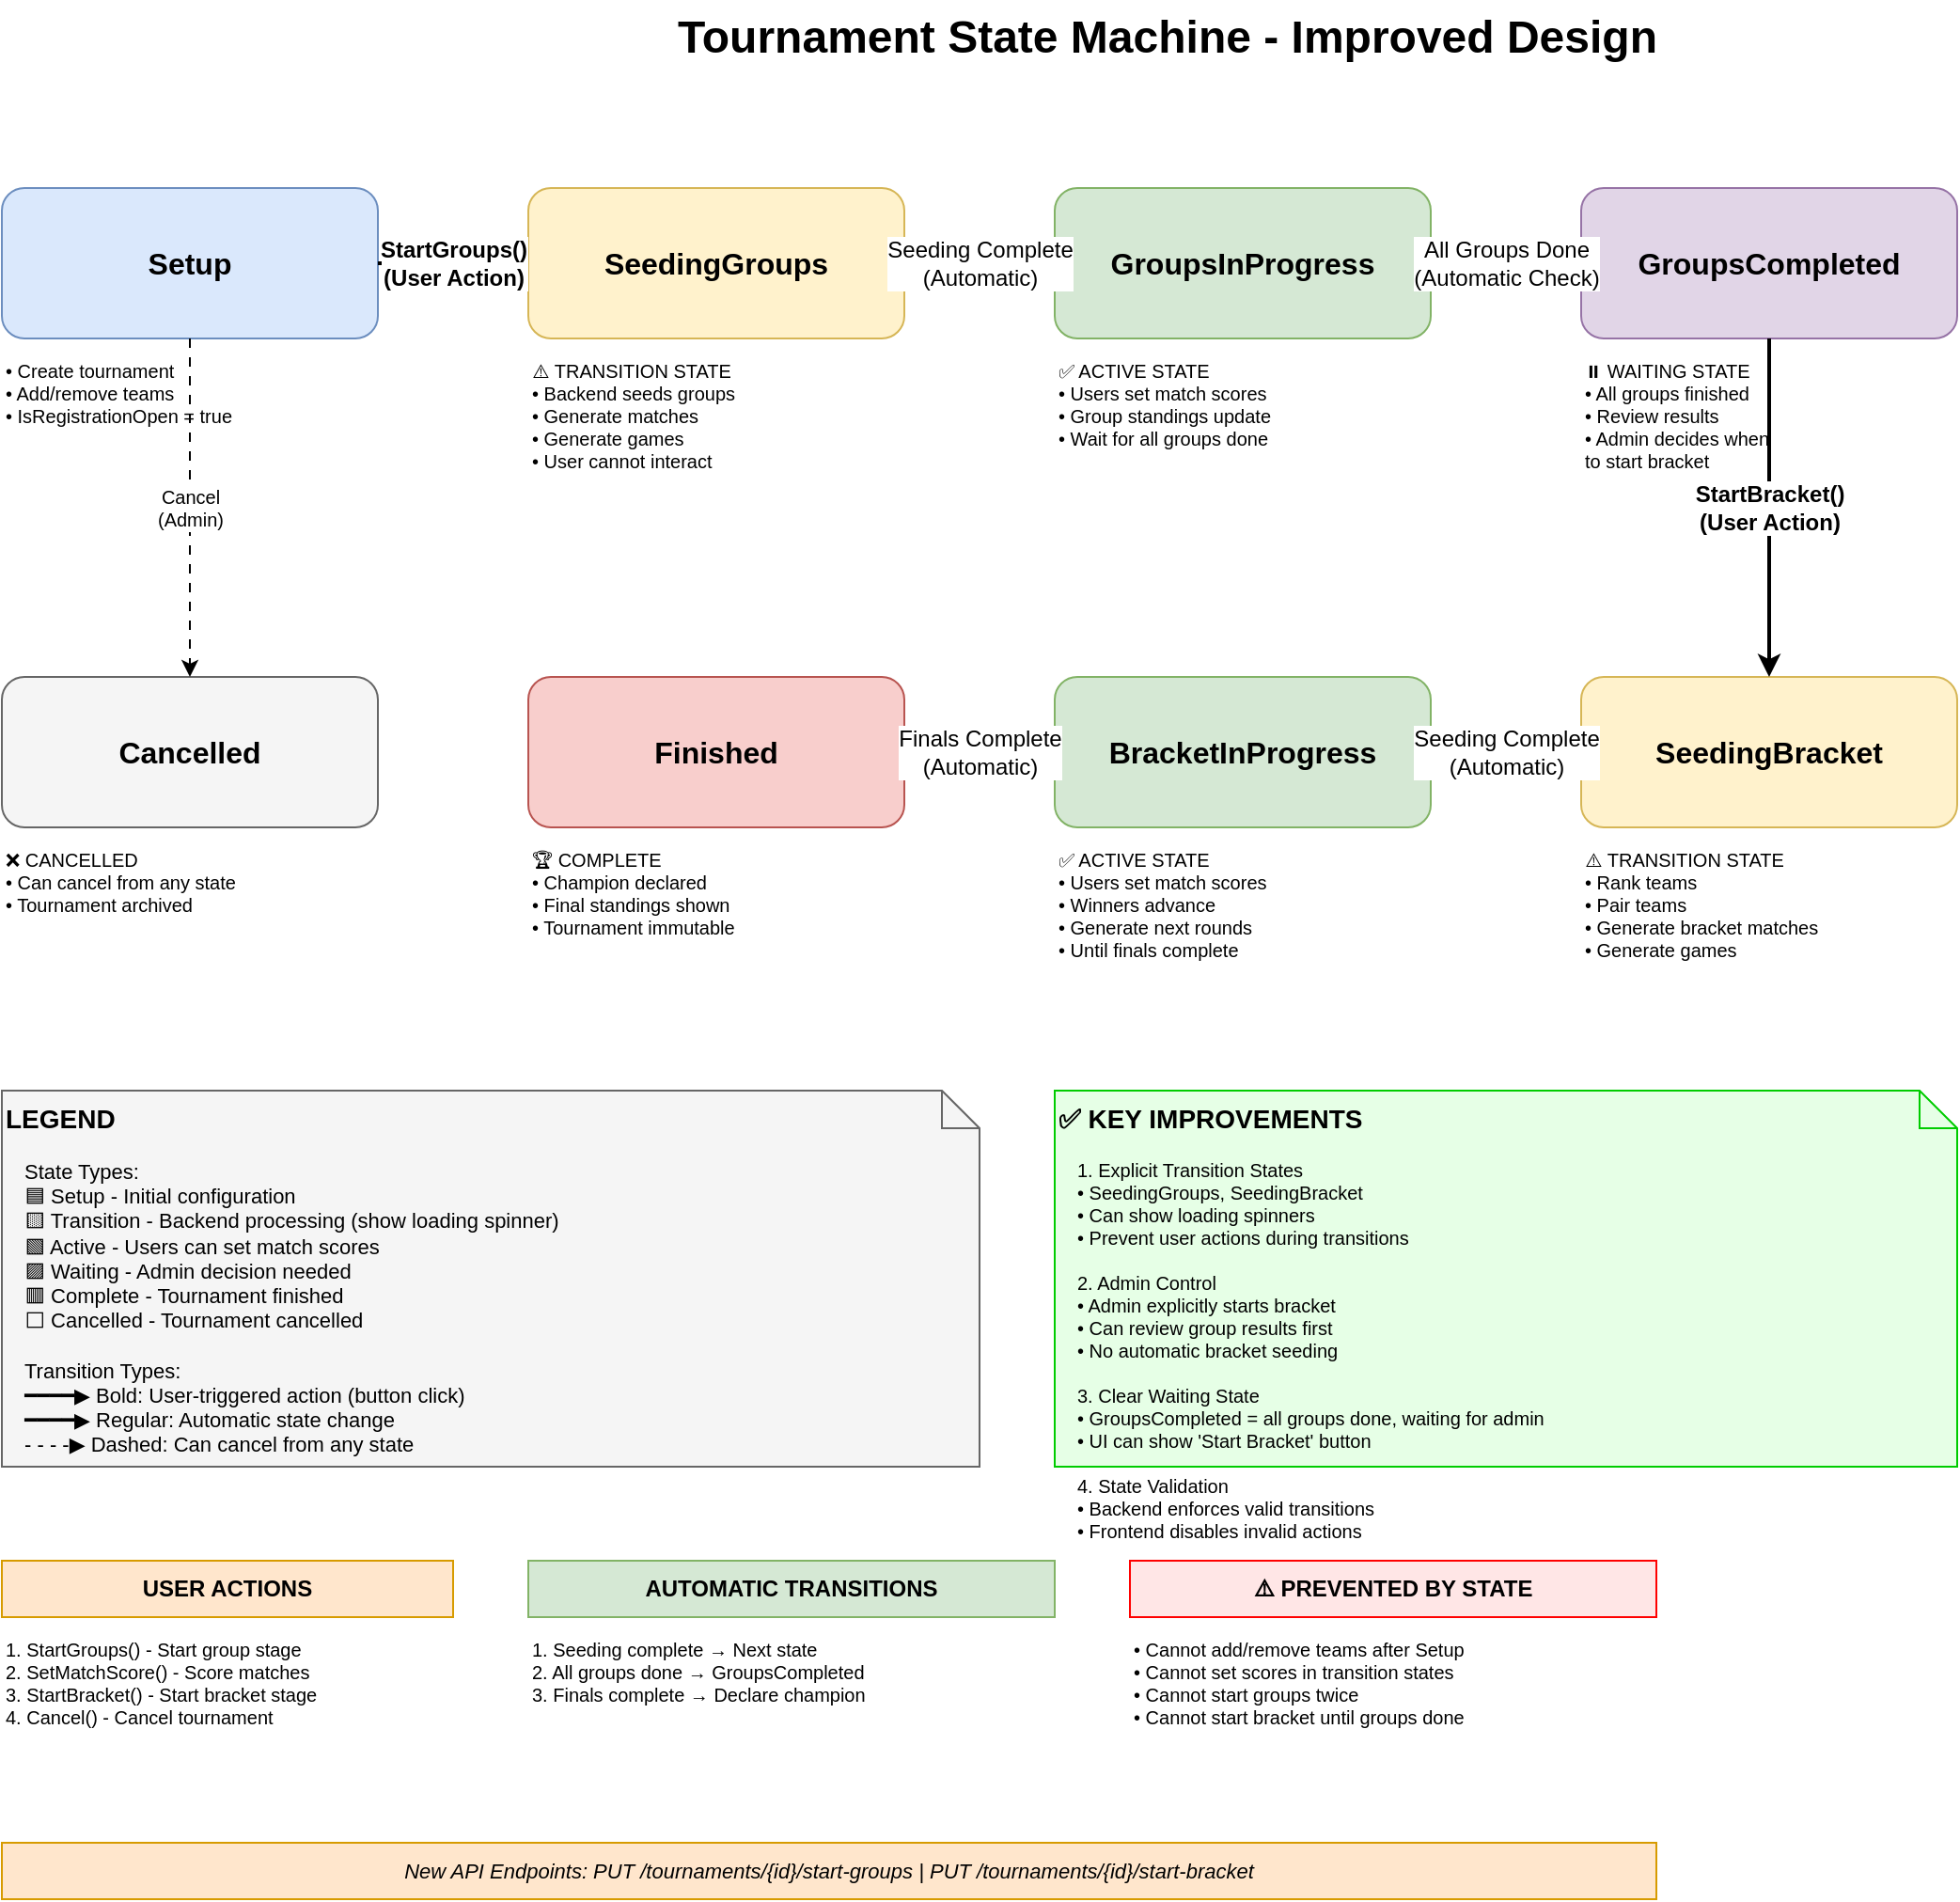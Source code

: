 <mxfile version="28.2.7">
  <diagram name="Tournament System - UML Class Diagram" id="tKy9KOiioyH30LHpttdy">
    <mxGraphModel dx="1733" dy="930" grid="1" gridSize="10" guides="1" tooltips="1" connect="1" arrows="1" fold="1" page="1" pageScale="1" pageWidth="827" pageHeight="1169" math="0" shadow="0">
      <root>
        <mxCell id="0" />
        <mxCell id="1" parent="0" />
        <mxCell id="hz81aAkB1o-WUuTX70cf-1" value="Tournament State Machine - Improved Design" style="text;html=1;strokeColor=none;fillColor=none;align=center;verticalAlign=middle;whiteSpace=wrap;rounded=0;fontSize=24;fontStyle=1;" vertex="1" parent="1">
          <mxGeometry x="690" y="680" width="800" height="40" as="geometry" />
        </mxCell>
        <mxCell id="hz81aAkB1o-WUuTX70cf-2" value="Setup" style="rounded=1;whiteSpace=wrap;html=1;fillColor=#dae8fc;strokeColor=#6c8ebf;fontSize=16;fontStyle=1;" vertex="1" parent="1">
          <mxGeometry x="470" y="780" width="200" height="80" as="geometry" />
        </mxCell>
        <mxCell id="hz81aAkB1o-WUuTX70cf-3" value="• Create tournament&#xa;• Add/remove teams&#xa;• IsRegistrationOpen = true" style="text;html=1;strokeColor=none;fillColor=none;align=left;verticalAlign=top;whiteSpace=wrap;fontSize=10;" vertex="1" parent="1">
          <mxGeometry x="470" y="865" width="200" height="50" as="geometry" />
        </mxCell>
        <mxCell id="hz81aAkB1o-WUuTX70cf-4" value="SeedingGroups" style="rounded=1;whiteSpace=wrap;html=1;fillColor=#fff2cc;strokeColor=#d6b656;fontSize=16;fontStyle=1;" vertex="1" parent="1">
          <mxGeometry x="750" y="780" width="200" height="80" as="geometry" />
        </mxCell>
        <mxCell id="hz81aAkB1o-WUuTX70cf-5" value="⚠️ TRANSITION STATE&#xa;• Backend seeds groups&#xa;• Generate matches&#xa;• Generate games&#xa;• User cannot interact" style="text;html=1;strokeColor=none;fillColor=none;align=left;verticalAlign=top;whiteSpace=wrap;fontSize=10;" vertex="1" parent="1">
          <mxGeometry x="750" y="865" width="200" height="70" as="geometry" />
        </mxCell>
        <mxCell id="hz81aAkB1o-WUuTX70cf-6" value="GroupsInProgress" style="rounded=1;whiteSpace=wrap;html=1;fillColor=#d5e8d4;strokeColor=#82b366;fontSize=16;fontStyle=1;" vertex="1" parent="1">
          <mxGeometry x="1030" y="780" width="200" height="80" as="geometry" />
        </mxCell>
        <mxCell id="hz81aAkB1o-WUuTX70cf-7" value="✅ ACTIVE STATE&#xa;• Users set match scores&#xa;• Group standings update&#xa;• Wait for all groups done" style="text;html=1;strokeColor=none;fillColor=none;align=left;verticalAlign=top;whiteSpace=wrap;fontSize=10;" vertex="1" parent="1">
          <mxGeometry x="1030" y="865" width="200" height="60" as="geometry" />
        </mxCell>
        <mxCell id="hz81aAkB1o-WUuTX70cf-8" value="GroupsCompleted" style="rounded=1;whiteSpace=wrap;html=1;fillColor=#e1d5e7;strokeColor=#9673a6;fontSize=16;fontStyle=1;" vertex="1" parent="1">
          <mxGeometry x="1310" y="780" width="200" height="80" as="geometry" />
        </mxCell>
        <mxCell id="hz81aAkB1o-WUuTX70cf-9" value="⏸️ WAITING STATE&#xa;• All groups finished&#xa;• Review results&#xa;• Admin decides when&#xa;  to start bracket" style="text;html=1;strokeColor=none;fillColor=none;align=left;verticalAlign=top;whiteSpace=wrap;fontSize=10;" vertex="1" parent="1">
          <mxGeometry x="1310" y="865" width="200" height="70" as="geometry" />
        </mxCell>
        <mxCell id="hz81aAkB1o-WUuTX70cf-10" value="SeedingBracket" style="rounded=1;whiteSpace=wrap;html=1;fillColor=#fff2cc;strokeColor=#d6b656;fontSize=16;fontStyle=1;" vertex="1" parent="1">
          <mxGeometry x="1310" y="1040" width="200" height="80" as="geometry" />
        </mxCell>
        <mxCell id="hz81aAkB1o-WUuTX70cf-11" value="⚠️ TRANSITION STATE&#xa;• Rank teams&#xa;• Pair teams&#xa;• Generate bracket matches&#xa;• Generate games" style="text;html=1;strokeColor=none;fillColor=none;align=left;verticalAlign=top;whiteSpace=wrap;fontSize=10;" vertex="1" parent="1">
          <mxGeometry x="1310" y="1125" width="200" height="70" as="geometry" />
        </mxCell>
        <mxCell id="hz81aAkB1o-WUuTX70cf-12" value="BracketInProgress" style="rounded=1;whiteSpace=wrap;html=1;fillColor=#d5e8d4;strokeColor=#82b366;fontSize=16;fontStyle=1;" vertex="1" parent="1">
          <mxGeometry x="1030" y="1040" width="200" height="80" as="geometry" />
        </mxCell>
        <mxCell id="hz81aAkB1o-WUuTX70cf-13" value="✅ ACTIVE STATE&#xa;• Users set match scores&#xa;• Winners advance&#xa;• Generate next rounds&#xa;• Until finals complete" style="text;html=1;strokeColor=none;fillColor=none;align=left;verticalAlign=top;whiteSpace=wrap;fontSize=10;" vertex="1" parent="1">
          <mxGeometry x="1030" y="1125" width="200" height="70" as="geometry" />
        </mxCell>
        <mxCell id="hz81aAkB1o-WUuTX70cf-14" value="Finished" style="rounded=1;whiteSpace=wrap;html=1;fillColor=#f8cecc;strokeColor=#b85450;fontSize=16;fontStyle=1;" vertex="1" parent="1">
          <mxGeometry x="750" y="1040" width="200" height="80" as="geometry" />
        </mxCell>
        <mxCell id="hz81aAkB1o-WUuTX70cf-15" value="🏆 COMPLETE&#xa;• Champion declared&#xa;• Final standings shown&#xa;• Tournament immutable" style="text;html=1;strokeColor=none;fillColor=none;align=left;verticalAlign=top;whiteSpace=wrap;fontSize=10;" vertex="1" parent="1">
          <mxGeometry x="750" y="1125" width="200" height="60" as="geometry" />
        </mxCell>
        <mxCell id="hz81aAkB1o-WUuTX70cf-16" value="Cancelled" style="rounded=1;whiteSpace=wrap;html=1;fillColor=#f5f5f5;strokeColor=#666666;fontSize=16;fontStyle=1;" vertex="1" parent="1">
          <mxGeometry x="470" y="1040" width="200" height="80" as="geometry" />
        </mxCell>
        <mxCell id="hz81aAkB1o-WUuTX70cf-17" value="❌ CANCELLED&#xa;• Can cancel from any state&#xa;• Tournament archived" style="text;html=1;strokeColor=none;fillColor=none;align=left;verticalAlign=top;whiteSpace=wrap;fontSize=10;" vertex="1" parent="1">
          <mxGeometry x="470" y="1125" width="200" height="50" as="geometry" />
        </mxCell>
        <mxCell id="hz81aAkB1o-WUuTX70cf-18" value="StartGroups()&#xa;(User Action)" style="endArrow=classic;html=1;rounded=0;exitX=1;exitY=0.5;exitDx=0;exitDy=0;entryX=0;entryY=0.5;entryDx=0;entryDy=0;strokeWidth=2;fontSize=12;fontStyle=1;" edge="1" parent="1" source="hz81aAkB1o-WUuTX70cf-2" target="hz81aAkB1o-WUuTX70cf-4">
          <mxGeometry width="50" height="50" relative="1" as="geometry">
            <mxPoint x="680" y="820" as="sourcePoint" />
            <mxPoint x="730" y="770" as="targetPoint" />
          </mxGeometry>
        </mxCell>
        <mxCell id="hz81aAkB1o-WUuTX70cf-19" value="Seeding Complete&#xa;(Automatic)" style="endArrow=classic;html=1;rounded=0;exitX=1;exitY=0.5;exitDx=0;exitDy=0;entryX=0;entryY=0.5;entryDx=0;entryDy=0;strokeWidth=2;fontSize=12;" edge="1" parent="1" source="hz81aAkB1o-WUuTX70cf-4" target="hz81aAkB1o-WUuTX70cf-6">
          <mxGeometry width="50" height="50" relative="1" as="geometry">
            <mxPoint x="960" y="820" as="sourcePoint" />
            <mxPoint x="1010" y="770" as="targetPoint" />
          </mxGeometry>
        </mxCell>
        <mxCell id="hz81aAkB1o-WUuTX70cf-20" value="All Groups Done&#xa;(Automatic Check)" style="endArrow=classic;html=1;rounded=0;exitX=1;exitY=0.5;exitDx=0;exitDy=0;entryX=0;entryY=0.5;entryDx=0;entryDy=0;strokeWidth=2;fontSize=12;" edge="1" parent="1" source="hz81aAkB1o-WUuTX70cf-6" target="hz81aAkB1o-WUuTX70cf-8">
          <mxGeometry width="50" height="50" relative="1" as="geometry">
            <mxPoint x="1240" y="820" as="sourcePoint" />
            <mxPoint x="1290" y="770" as="targetPoint" />
          </mxGeometry>
        </mxCell>
        <mxCell id="hz81aAkB1o-WUuTX70cf-21" value="StartBracket()&#xa;(User Action)" style="endArrow=classic;html=1;rounded=0;exitX=0.5;exitY=1;exitDx=0;exitDy=0;entryX=0.5;entryY=0;entryDx=0;entryDy=0;strokeWidth=2;fontSize=12;fontStyle=1;" edge="1" parent="1" source="hz81aAkB1o-WUuTX70cf-8" target="hz81aAkB1o-WUuTX70cf-10">
          <mxGeometry width="50" height="50" relative="1" as="geometry">
            <mxPoint x="1410" y="870" as="sourcePoint" />
            <mxPoint x="1410" y="1030" as="targetPoint" />
          </mxGeometry>
        </mxCell>
        <mxCell id="hz81aAkB1o-WUuTX70cf-22" value="Seeding Complete&#xa;(Automatic)" style="endArrow=classic;html=1;rounded=0;exitX=0;exitY=0.5;exitDx=0;exitDy=0;entryX=1;entryY=0.5;entryDx=0;entryDy=0;strokeWidth=2;fontSize=12;" edge="1" parent="1" source="hz81aAkB1o-WUuTX70cf-10" target="hz81aAkB1o-WUuTX70cf-12">
          <mxGeometry width="50" height="50" relative="1" as="geometry">
            <mxPoint x="1300" y="1080" as="sourcePoint" />
            <mxPoint x="1240" y="1080" as="targetPoint" />
          </mxGeometry>
        </mxCell>
        <mxCell id="hz81aAkB1o-WUuTX70cf-23" value="Finals Complete&#xa;(Automatic)" style="endArrow=classic;html=1;rounded=0;exitX=0;exitY=0.5;exitDx=0;exitDy=0;entryX=1;entryY=0.5;entryDx=0;entryDy=0;strokeWidth=2;fontSize=12;" edge="1" parent="1" source="hz81aAkB1o-WUuTX70cf-12" target="hz81aAkB1o-WUuTX70cf-14">
          <mxGeometry width="50" height="50" relative="1" as="geometry">
            <mxPoint x="1020" y="1080" as="sourcePoint" />
            <mxPoint x="960" y="1080" as="targetPoint" />
          </mxGeometry>
        </mxCell>
        <mxCell id="hz81aAkB1o-WUuTX70cf-24" value="Cancel&#xa;(Admin)" style="endArrow=classic;html=1;rounded=0;exitX=0.5;exitY=1;exitDx=0;exitDy=0;entryX=0.5;entryY=0;entryDx=0;entryDy=0;strokeWidth=1;fontSize=10;dashed=1;dashPattern=5 5;" edge="1" parent="1" source="hz81aAkB1o-WUuTX70cf-2" target="hz81aAkB1o-WUuTX70cf-16">
          <mxGeometry width="50" height="50" relative="1" as="geometry">
            <mxPoint x="570" y="870" as="sourcePoint" />
            <mxPoint x="570" y="1030" as="targetPoint" />
          </mxGeometry>
        </mxCell>
        <mxCell id="hz81aAkB1o-WUuTX70cf-25" value="LEGEND" style="shape=note;whiteSpace=wrap;html=1;backgroundOutline=1;fillColor=#f5f5f5;strokeColor=#666666;align=left;verticalAlign=top;size=20;fontStyle=1;fontSize=14;" vertex="1" parent="1">
          <mxGeometry x="470" y="1260" width="520" height="200" as="geometry" />
        </mxCell>
        <mxCell id="hz81aAkB1o-WUuTX70cf-26" value="State Types:&#xa;🟦 Setup - Initial configuration&#xa;🟨 Transition - Backend processing (show loading spinner)&#xa;🟩 Active - Users can set match scores&#xa;🟪 Waiting - Admin decision needed&#xa;🟥 Complete - Tournament finished&#xa;⬜ Cancelled - Tournament cancelled&#xa;&#xa;Transition Types:&#xa;━━━━▶ Bold: User-triggered action (button click)&#xa;━━━━▶ Regular: Automatic state change&#xa;- - - -▶ Dashed: Can cancel from any state" style="text;html=1;strokeColor=none;fillColor=none;align=left;verticalAlign=top;whiteSpace=wrap;fontSize=11;" vertex="1" parent="1">
          <mxGeometry x="480" y="1290" width="500" height="160" as="geometry" />
        </mxCell>
        <mxCell id="hz81aAkB1o-WUuTX70cf-27" value="✅ KEY IMPROVEMENTS" style="shape=note;whiteSpace=wrap;html=1;backgroundOutline=1;fillColor=#e6ffe6;strokeColor=#00CC00;align=left;verticalAlign=top;size=20;fontStyle=1;fontSize=14;" vertex="1" parent="1">
          <mxGeometry x="1030" y="1260" width="480" height="200" as="geometry" />
        </mxCell>
        <mxCell id="hz81aAkB1o-WUuTX70cf-28" value="1. Explicit Transition States&#xa;   • SeedingGroups, SeedingBracket&#xa;   • Can show loading spinners&#xa;   • Prevent user actions during transitions&#xa;&#xa;2. Admin Control&#xa;   • Admin explicitly starts bracket&#xa;   • Can review group results first&#xa;   • No automatic bracket seeding&#xa;&#xa;3. Clear Waiting State&#xa;   • GroupsCompleted = all groups done, waiting for admin&#xa;   • UI can show &#39;Start Bracket&#39; button&#xa;&#xa;4. State Validation&#xa;   • Backend enforces valid transitions&#xa;   • Frontend disables invalid actions" style="text;html=1;strokeColor=none;fillColor=none;align=left;verticalAlign=top;whiteSpace=wrap;fontSize=10;" vertex="1" parent="1">
          <mxGeometry x="1040" y="1290" width="460" height="160" as="geometry" />
        </mxCell>
        <mxCell id="hz81aAkB1o-WUuTX70cf-29" value="USER ACTIONS" style="rounded=0;whiteSpace=wrap;html=1;fillColor=#ffe6cc;strokeColor=#d79b00;fontSize=12;fontStyle=1;" vertex="1" parent="1">
          <mxGeometry x="470" y="1510" width="240" height="30" as="geometry" />
        </mxCell>
        <mxCell id="hz81aAkB1o-WUuTX70cf-30" value="1. StartGroups() - Start group stage&#xa;2. SetMatchScore() - Score matches&#xa;3. StartBracket() - Start bracket stage&#xa;4. Cancel() - Cancel tournament" style="text;html=1;strokeColor=none;fillColor=none;align=left;verticalAlign=top;whiteSpace=wrap;fontSize=10;" vertex="1" parent="1">
          <mxGeometry x="470" y="1545" width="240" height="70" as="geometry" />
        </mxCell>
        <mxCell id="hz81aAkB1o-WUuTX70cf-31" value="AUTOMATIC TRANSITIONS" style="rounded=0;whiteSpace=wrap;html=1;fillColor=#d5e8d4;strokeColor=#82b366;fontSize=12;fontStyle=1;" vertex="1" parent="1">
          <mxGeometry x="750" y="1510" width="280" height="30" as="geometry" />
        </mxCell>
        <mxCell id="hz81aAkB1o-WUuTX70cf-32" value="1. Seeding complete → Next state&#xa;2. All groups done → GroupsCompleted&#xa;3. Finals complete → Declare champion" style="text;html=1;strokeColor=none;fillColor=none;align=left;verticalAlign=top;whiteSpace=wrap;fontSize=10;" vertex="1" parent="1">
          <mxGeometry x="750" y="1545" width="280" height="60" as="geometry" />
        </mxCell>
        <mxCell id="hz81aAkB1o-WUuTX70cf-33" value="⚠️ PREVENTED BY STATE" style="rounded=0;whiteSpace=wrap;html=1;fillColor=#ffe6e6;strokeColor=#FF0000;fontSize=12;fontStyle=1;" vertex="1" parent="1">
          <mxGeometry x="1070" y="1510" width="280" height="30" as="geometry" />
        </mxCell>
        <mxCell id="hz81aAkB1o-WUuTX70cf-34" value="• Cannot add/remove teams after Setup&#xa;• Cannot set scores in transition states&#xa;• Cannot start groups twice&#xa;• Cannot start bracket until groups done" style="text;html=1;strokeColor=none;fillColor=none;align=left;verticalAlign=top;whiteSpace=wrap;fontSize=10;" vertex="1" parent="1">
          <mxGeometry x="1070" y="1545" width="280" height="70" as="geometry" />
        </mxCell>
        <mxCell id="hz81aAkB1o-WUuTX70cf-35" value="New API Endpoints: PUT /tournaments/{id}/start-groups  |  PUT /tournaments/{id}/start-bracket" style="text;html=1;strokeColor=#d79b00;fillColor=#ffe6cc;align=center;verticalAlign=middle;whiteSpace=wrap;rounded=0;fontSize=11;fontStyle=2;" vertex="1" parent="1">
          <mxGeometry x="470" y="1660" width="880" height="30" as="geometry" />
        </mxCell>
      </root>
    </mxGraphModel>
  </diagram>
</mxfile>

